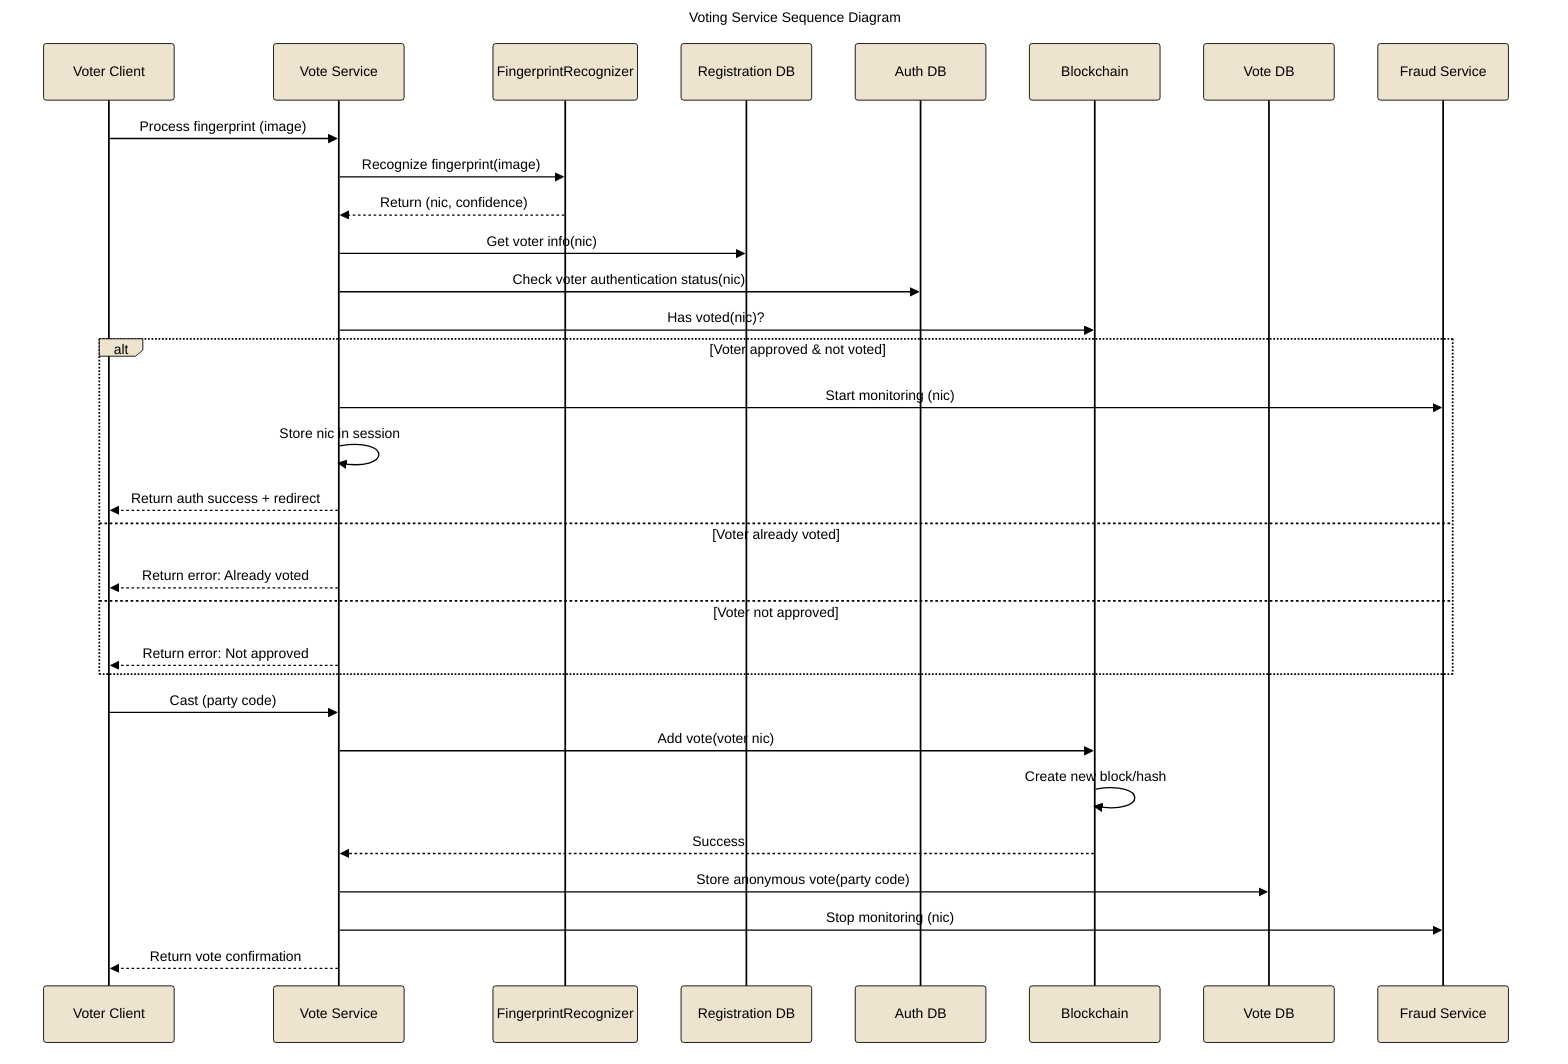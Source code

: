 ---
config:
  theme: 'base'
  themeVariables:
    primaryColor: '#EDE3CE'
    primaryTextColor: '#000000'
    primaryBorderColor: '#000000'
    lineColor: '#000000'
    secondaryColor: '#E3E1E1'
    tertiaryColor: '#FFFFFF'
---
sequenceDiagram
    title Voting Service Sequence Diagram
    participant V as Voter Client
    participant VS as Vote Service
    participant FR as FingerprintRecognizer
    participant DB_R as Registration DB
    participant DB_A as Auth DB
    participant BC as Blockchain
    participant DB_V as Vote DB
    participant FS as Fraud Service

    V->>VS: Process fingerprint (image)
    VS->>FR: Recognize fingerprint(image)
    FR-->>VS: Return (nic, confidence)

    VS->>DB_R: Get voter info(nic)
    VS->>DB_A: Check voter authentication status(nic)
    VS->>BC: Has voted(nic)?

    alt Voter approved & not voted
        VS->>FS: Start monitoring (nic)
        VS->>VS: Store nic in session
        VS-->>V: Return auth success + redirect
    else Voter already voted
        VS-->>V: Return error: Already voted
    else Voter not approved
        VS-->>V: Return error: Not approved
    end

    V->>VS: Cast (party code)
    VS->>BC: Add vote(voter nic)
    BC->>BC: Create new block/hash
    BC-->>VS: Success
    VS->>DB_V: Store anonymous vote(party code)
    VS->>FS: Stop monitoring (nic)
    VS-->>V: Return vote confirmation